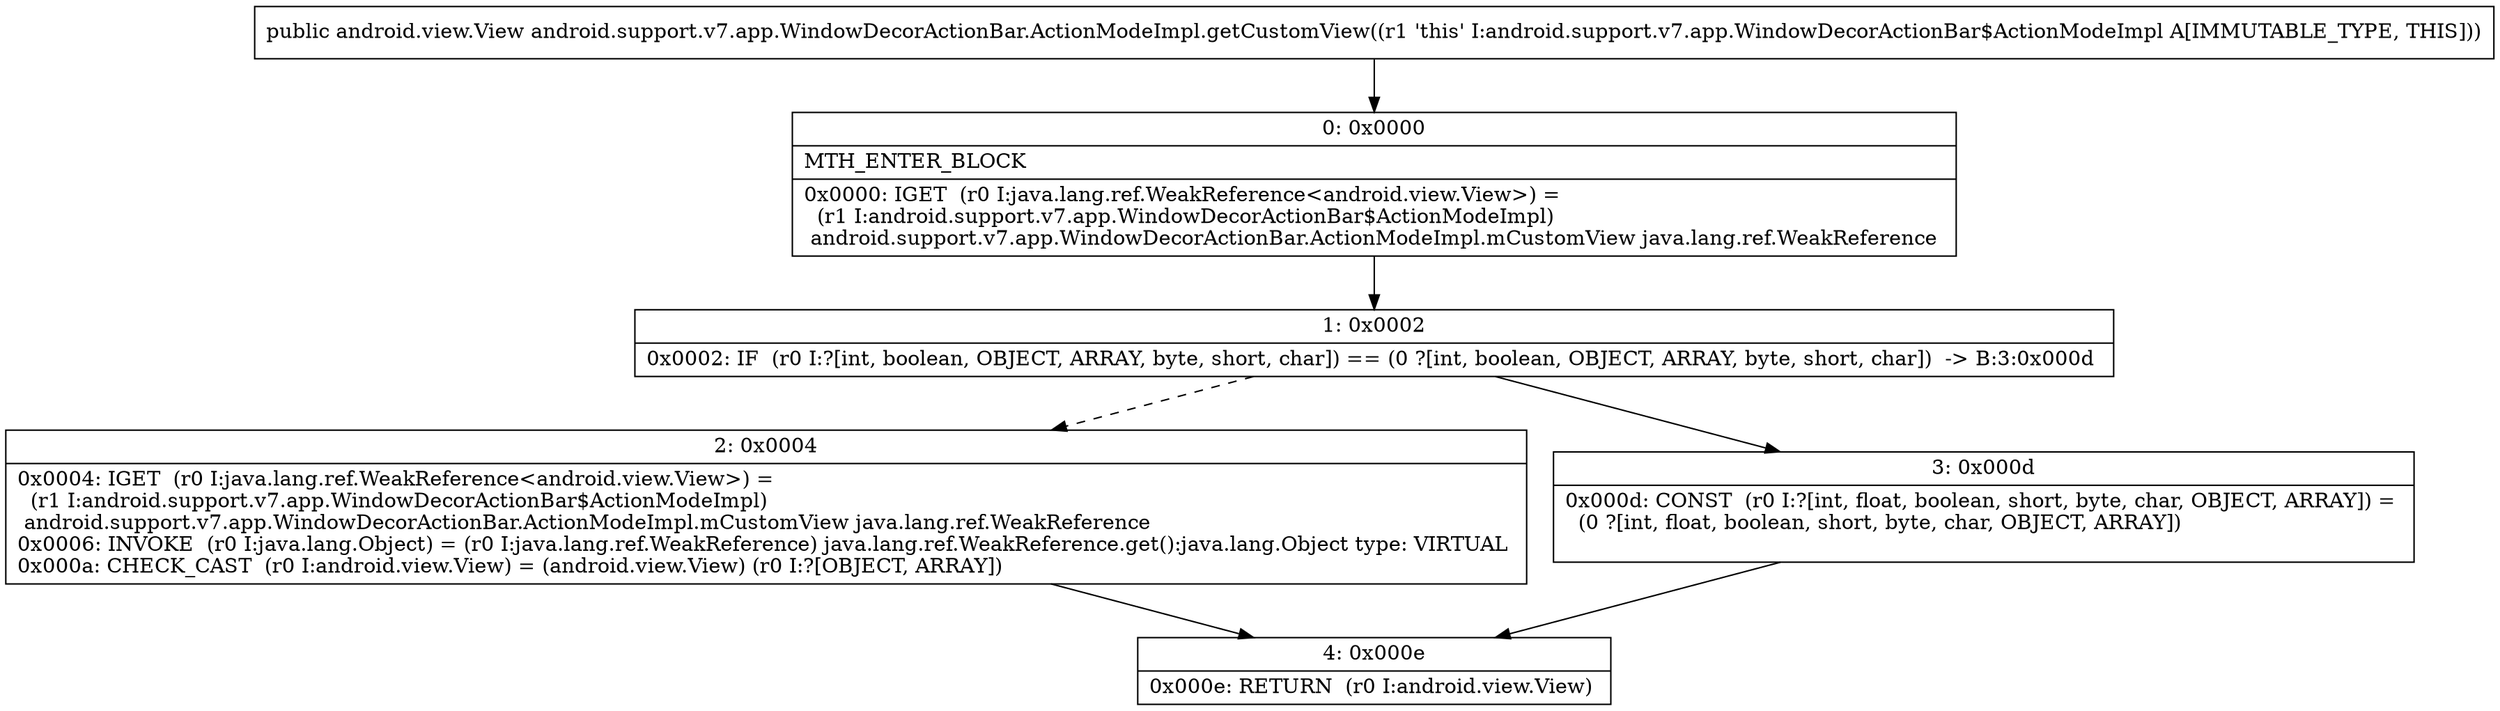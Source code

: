 digraph "CFG forandroid.support.v7.app.WindowDecorActionBar.ActionModeImpl.getCustomView()Landroid\/view\/View;" {
Node_0 [shape=record,label="{0\:\ 0x0000|MTH_ENTER_BLOCK\l|0x0000: IGET  (r0 I:java.lang.ref.WeakReference\<android.view.View\>) = \l  (r1 I:android.support.v7.app.WindowDecorActionBar$ActionModeImpl)\l android.support.v7.app.WindowDecorActionBar.ActionModeImpl.mCustomView java.lang.ref.WeakReference \l}"];
Node_1 [shape=record,label="{1\:\ 0x0002|0x0002: IF  (r0 I:?[int, boolean, OBJECT, ARRAY, byte, short, char]) == (0 ?[int, boolean, OBJECT, ARRAY, byte, short, char])  \-\> B:3:0x000d \l}"];
Node_2 [shape=record,label="{2\:\ 0x0004|0x0004: IGET  (r0 I:java.lang.ref.WeakReference\<android.view.View\>) = \l  (r1 I:android.support.v7.app.WindowDecorActionBar$ActionModeImpl)\l android.support.v7.app.WindowDecorActionBar.ActionModeImpl.mCustomView java.lang.ref.WeakReference \l0x0006: INVOKE  (r0 I:java.lang.Object) = (r0 I:java.lang.ref.WeakReference) java.lang.ref.WeakReference.get():java.lang.Object type: VIRTUAL \l0x000a: CHECK_CAST  (r0 I:android.view.View) = (android.view.View) (r0 I:?[OBJECT, ARRAY]) \l}"];
Node_3 [shape=record,label="{3\:\ 0x000d|0x000d: CONST  (r0 I:?[int, float, boolean, short, byte, char, OBJECT, ARRAY]) = \l  (0 ?[int, float, boolean, short, byte, char, OBJECT, ARRAY])\l \l}"];
Node_4 [shape=record,label="{4\:\ 0x000e|0x000e: RETURN  (r0 I:android.view.View) \l}"];
MethodNode[shape=record,label="{public android.view.View android.support.v7.app.WindowDecorActionBar.ActionModeImpl.getCustomView((r1 'this' I:android.support.v7.app.WindowDecorActionBar$ActionModeImpl A[IMMUTABLE_TYPE, THIS])) }"];
MethodNode -> Node_0;
Node_0 -> Node_1;
Node_1 -> Node_2[style=dashed];
Node_1 -> Node_3;
Node_2 -> Node_4;
Node_3 -> Node_4;
}

